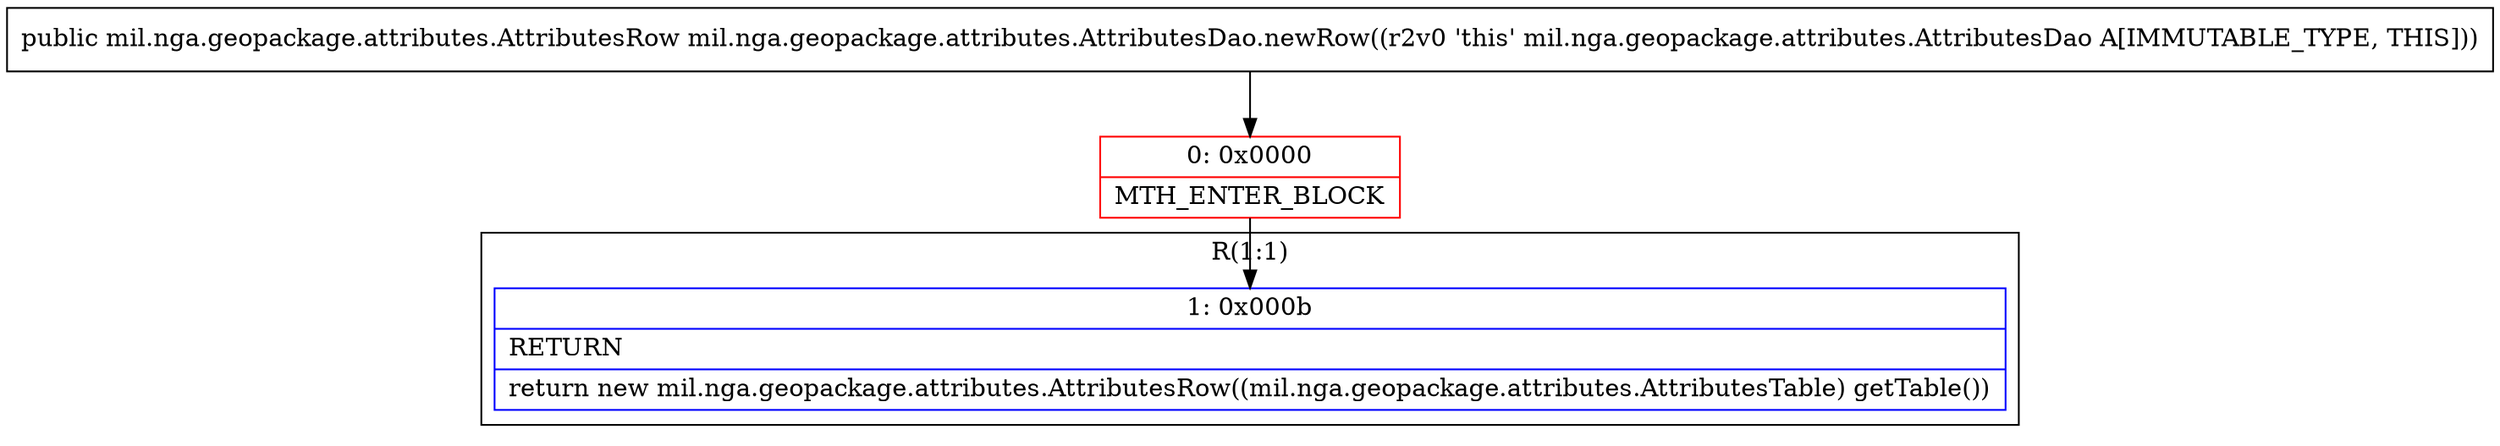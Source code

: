 digraph "CFG formil.nga.geopackage.attributes.AttributesDao.newRow()Lmil\/nga\/geopackage\/attributes\/AttributesRow;" {
subgraph cluster_Region_1069596294 {
label = "R(1:1)";
node [shape=record,color=blue];
Node_1 [shape=record,label="{1\:\ 0x000b|RETURN\l|return new mil.nga.geopackage.attributes.AttributesRow((mil.nga.geopackage.attributes.AttributesTable) getTable())\l}"];
}
Node_0 [shape=record,color=red,label="{0\:\ 0x0000|MTH_ENTER_BLOCK\l}"];
MethodNode[shape=record,label="{public mil.nga.geopackage.attributes.AttributesRow mil.nga.geopackage.attributes.AttributesDao.newRow((r2v0 'this' mil.nga.geopackage.attributes.AttributesDao A[IMMUTABLE_TYPE, THIS])) }"];
MethodNode -> Node_0;
Node_0 -> Node_1;
}

